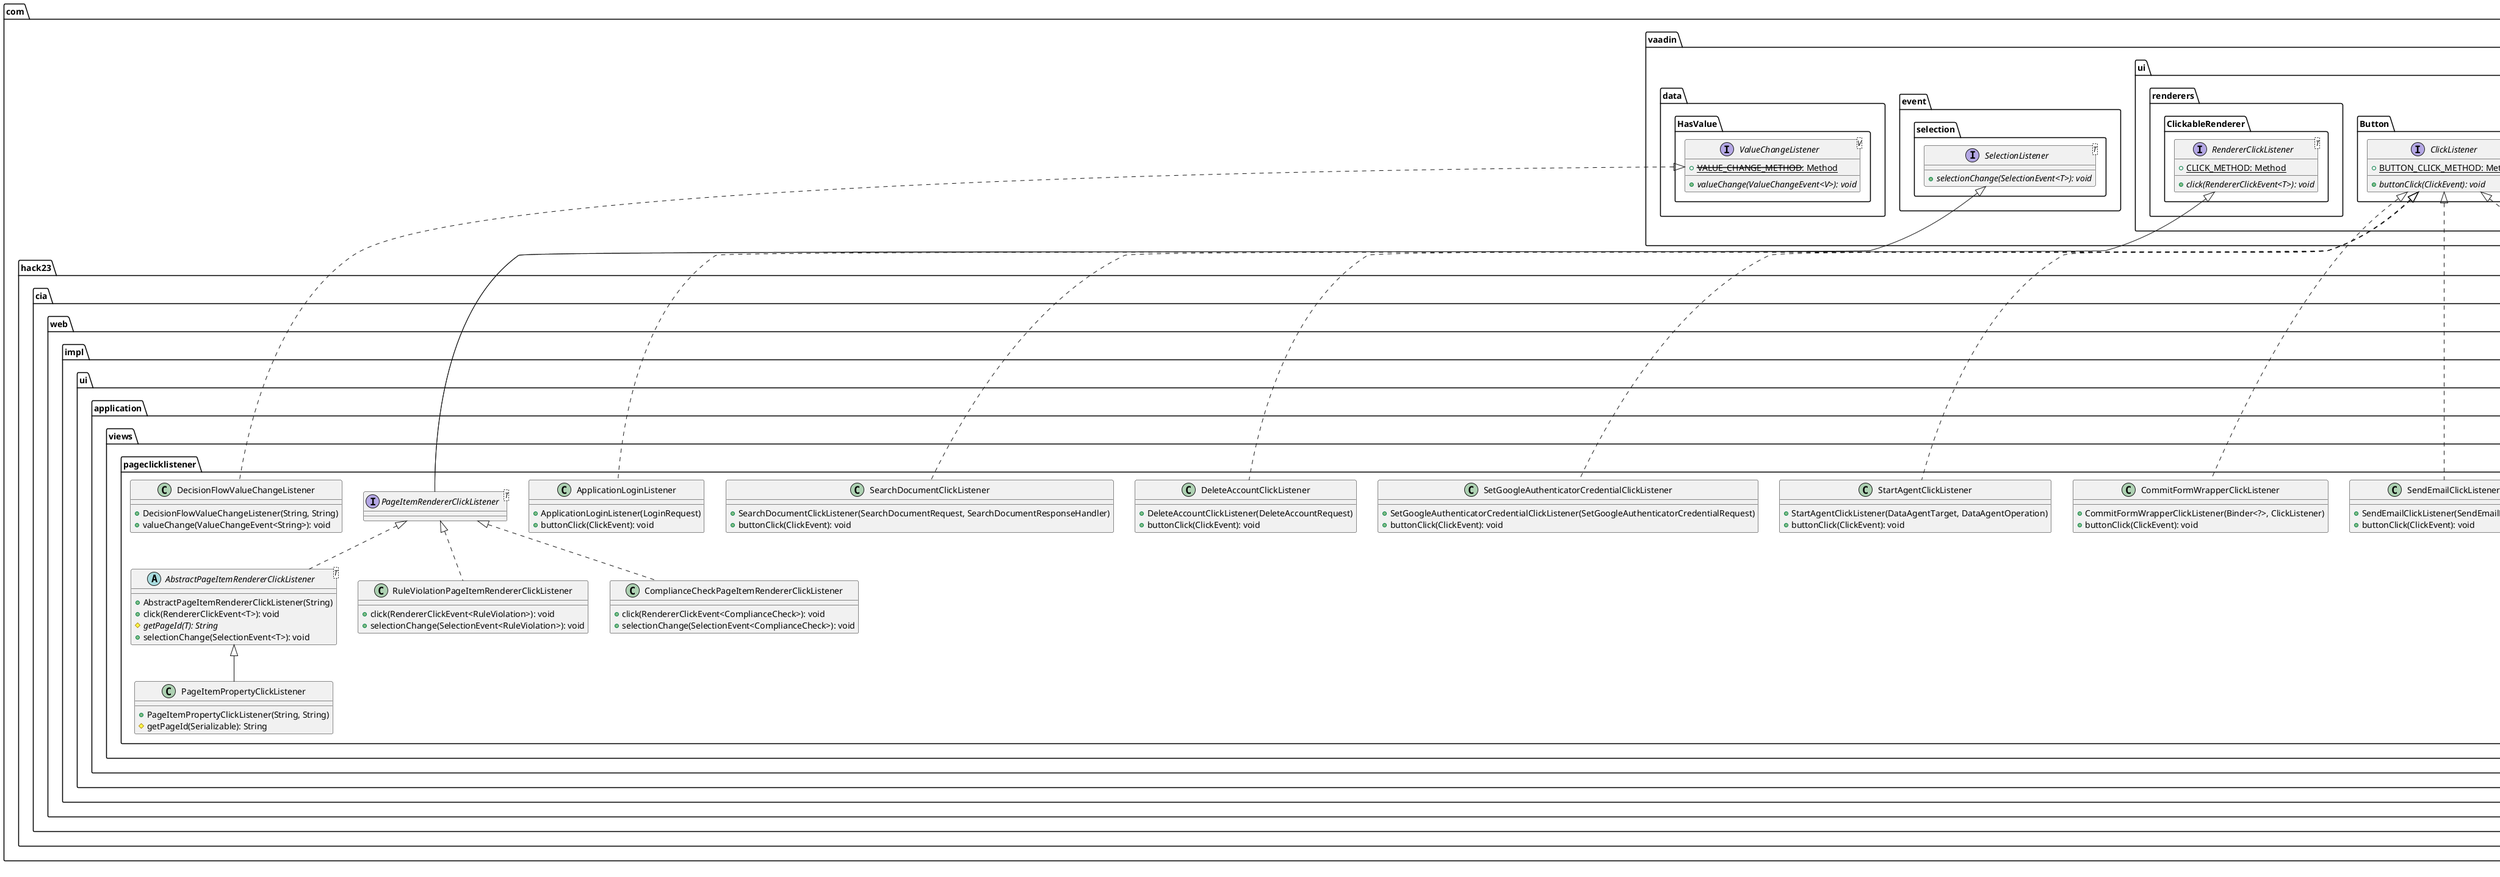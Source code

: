@startuml
    namespace com.hack23.cia.web.impl.ui.application.views.pageclicklistener {

        class UpdateSearchIndexClickListener [[UpdateSearchIndexClickListener.html]] {
            +UpdateSearchIndexClickListener(UpdateSearchIndexRequest)
            +buttonClick(ClickEvent): void
        }

        class ManageUserAccountClickListener [[ManageUserAccountClickListener.html]] {
            +ManageUserAccountClickListener(ManageUserAccountRequest)
            +buttonClick(ClickEvent): void
        }

        abstract class AbstractPageItemRendererClickListener<T> [[AbstractPageItemRendererClickListener.html]] {
            +AbstractPageItemRendererClickListener(String)
            +click(RendererClickEvent<T>): void
            {abstract} #getPageId(T): String
            +selectionChange(SelectionEvent<T>): void
        }

        class RuleViolationPageItemRendererClickListener [[RuleViolationPageItemRendererClickListener.html]] {
            +click(RendererClickEvent<RuleViolation>): void
            +selectionChange(SelectionEvent<RuleViolation>): void
        }

        class RemoveDataClickListener [[RemoveDataClickListener.html]] {
            +RemoveDataClickListener(RemoveDataRequest)
            +buttonClick(ClickEvent): void
        }

        class LogoutClickListener [[LogoutClickListener.html]] {
            +LogoutClickListener(LogoutRequest)
            +buttonClick(ClickEvent): void
        }

        class UpdateApplicationConfigurationClickListener [[UpdateApplicationConfigurationClickListener.html]] {
            +UpdateApplicationConfigurationClickListener(UpdateApplicationConfigurationRequest)
            +buttonClick(ClickEvent): void
        }

        class RegisterUserClickListener [[RegisterUserClickListener.html]] {
            +RegisterUserClickListener(RegisterUserRequest)
            +buttonClick(ClickEvent): void
        }

        class PageItemPropertyClickListener [[PageItemPropertyClickListener.html]] {
            +PageItemPropertyClickListener(String, String)
            #getPageId(Serializable): String
        }

        class ChangePasswordClickListener [[ChangePasswordClickListener.html]] {
            +ChangePasswordClickListener(ChangePasswordRequest)
            +buttonClick(ClickEvent): void
        }

        class SendEmailClickListener [[SendEmailClickListener.html]] {
            +SendEmailClickListener(SendEmailRequest)
            +buttonClick(ClickEvent): void
        }

        class CommitFormWrapperClickListener [[CommitFormWrapperClickListener.html]] {
            +CommitFormWrapperClickListener(Binder<?>, ClickListener)
            +buttonClick(ClickEvent): void
        }

        class StartAgentClickListener [[StartAgentClickListener.html]] {
            +StartAgentClickListener(DataAgentTarget, DataAgentOperation)
            +buttonClick(ClickEvent): void
        }

        interface PageItemRendererClickListener<T> [[PageItemRendererClickListener.html]]

        class SetGoogleAuthenticatorCredentialClickListener [[SetGoogleAuthenticatorCredentialClickListener.html]] {
            +SetGoogleAuthenticatorCredentialClickListener(SetGoogleAuthenticatorCredentialRequest)
            +buttonClick(ClickEvent): void
        }

        class DecisionFlowValueChangeListener [[DecisionFlowValueChangeListener.html]] {
            +DecisionFlowValueChangeListener(String, String)
            +valueChange(ValueChangeEvent<String>): void
        }

        class DeleteAccountClickListener [[DeleteAccountClickListener.html]] {
            +DeleteAccountClickListener(DeleteAccountRequest)
            +buttonClick(ClickEvent): void
        }

        class SearchDocumentClickListener [[SearchDocumentClickListener.html]] {
            +SearchDocumentClickListener(SearchDocumentRequest, SearchDocumentResponseHandler)
            +buttonClick(ClickEvent): void
        }

        class ComplianceCheckPageItemRendererClickListener [[ComplianceCheckPageItemRendererClickListener.html]] {
            +click(RendererClickEvent<ComplianceCheck>): void
            +selectionChange(SelectionEvent<ComplianceCheck>): void
        }

        class ApplicationLoginListener [[ApplicationLoginListener.html]] {
            +ApplicationLoginListener(LoginRequest)
            +buttonClick(ClickEvent): void
        }

        class RefreshDataViewsClickListener [[RefreshDataViewsClickListener.html]] {
            +RefreshDataViewsClickListener(RefreshDataViewsRequest)
            +buttonClick(ClickEvent): void
        }

        class DisableGoogleAuthenticatorCredentialClickListener [[DisableGoogleAuthenticatorCredentialClickListener.html]] {
            +DisableGoogleAuthenticatorCredentialClickListener(DisableGoogleAuthenticatorCredentialRequest)
            +buttonClick(ClickEvent): void
        }

        com.vaadin.ui.Button.ClickListener <|.. UpdateSearchIndexClickListener
        com.vaadin.ui.Button.ClickListener <|.. ManageUserAccountClickListener
        PageItemRendererClickListener <|.. AbstractPageItemRendererClickListener
        PageItemRendererClickListener <|.. RuleViolationPageItemRendererClickListener
        com.vaadin.ui.Button.ClickListener <|.. RemoveDataClickListener
        com.vaadin.ui.Button.ClickListener <|.. LogoutClickListener
        com.vaadin.ui.Button.ClickListener <|.. UpdateApplicationConfigurationClickListener
        com.vaadin.ui.Button.ClickListener <|.. RegisterUserClickListener
        AbstractPageItemRendererClickListener <|-- PageItemPropertyClickListener
        com.vaadin.ui.Button.ClickListener <|.. ChangePasswordClickListener
        com.vaadin.ui.Button.ClickListener <|.. SendEmailClickListener
        com.vaadin.ui.Button.ClickListener <|.. CommitFormWrapperClickListener
        com.vaadin.ui.Button.ClickListener <|.. StartAgentClickListener
        com.vaadin.ui.renderers.ClickableRenderer.RendererClickListener <|-- PageItemRendererClickListener
        com.vaadin.event.selection.SelectionListener <|-- PageItemRendererClickListener
        com.vaadin.ui.Button.ClickListener <|.. SetGoogleAuthenticatorCredentialClickListener
        com.vaadin.data.HasValue.ValueChangeListener <|.. DecisionFlowValueChangeListener
        com.vaadin.ui.Button.ClickListener <|.. DeleteAccountClickListener
        com.vaadin.ui.Button.ClickListener <|.. SearchDocumentClickListener
        PageItemRendererClickListener <|.. ComplianceCheckPageItemRendererClickListener
        com.vaadin.ui.Button.ClickListener <|.. ApplicationLoginListener
        com.vaadin.ui.Button.ClickListener <|.. RefreshDataViewsClickListener
        com.vaadin.ui.Button.ClickListener <|.. DisableGoogleAuthenticatorCredentialClickListener
    }

    namespace com.vaadin.ui {
        interface com.vaadin.ui.Button.ClickListener {
            {static} +BUTTON_CLICK_METHOD: Method
            {abstract} +buttonClick(ClickEvent): void
        }
    }

    namespace com.vaadin.ui.renderers {
        interface com.vaadin.ui.renderers.ClickableRenderer.RendererClickListener<T> {
            {static} +CLICK_METHOD: Method
            {abstract} +click(RendererClickEvent<T>): void
        }
    }

    namespace com.vaadin.event.selection {
        interface SelectionListener<T> {
            {abstract} +selectionChange(SelectionEvent<T>): void
        }
    }

    namespace com.vaadin.data {
        interface com.vaadin.data.HasValue.ValueChangeListener<V> {
            {static} +--VALUE_CHANGE_METHOD--: Method
            {abstract} +valueChange(ValueChangeEvent<V>): void
        }
    }

    center footer UMLDoclet 2.0.12, PlantUML 1.2020.16
@enduml

